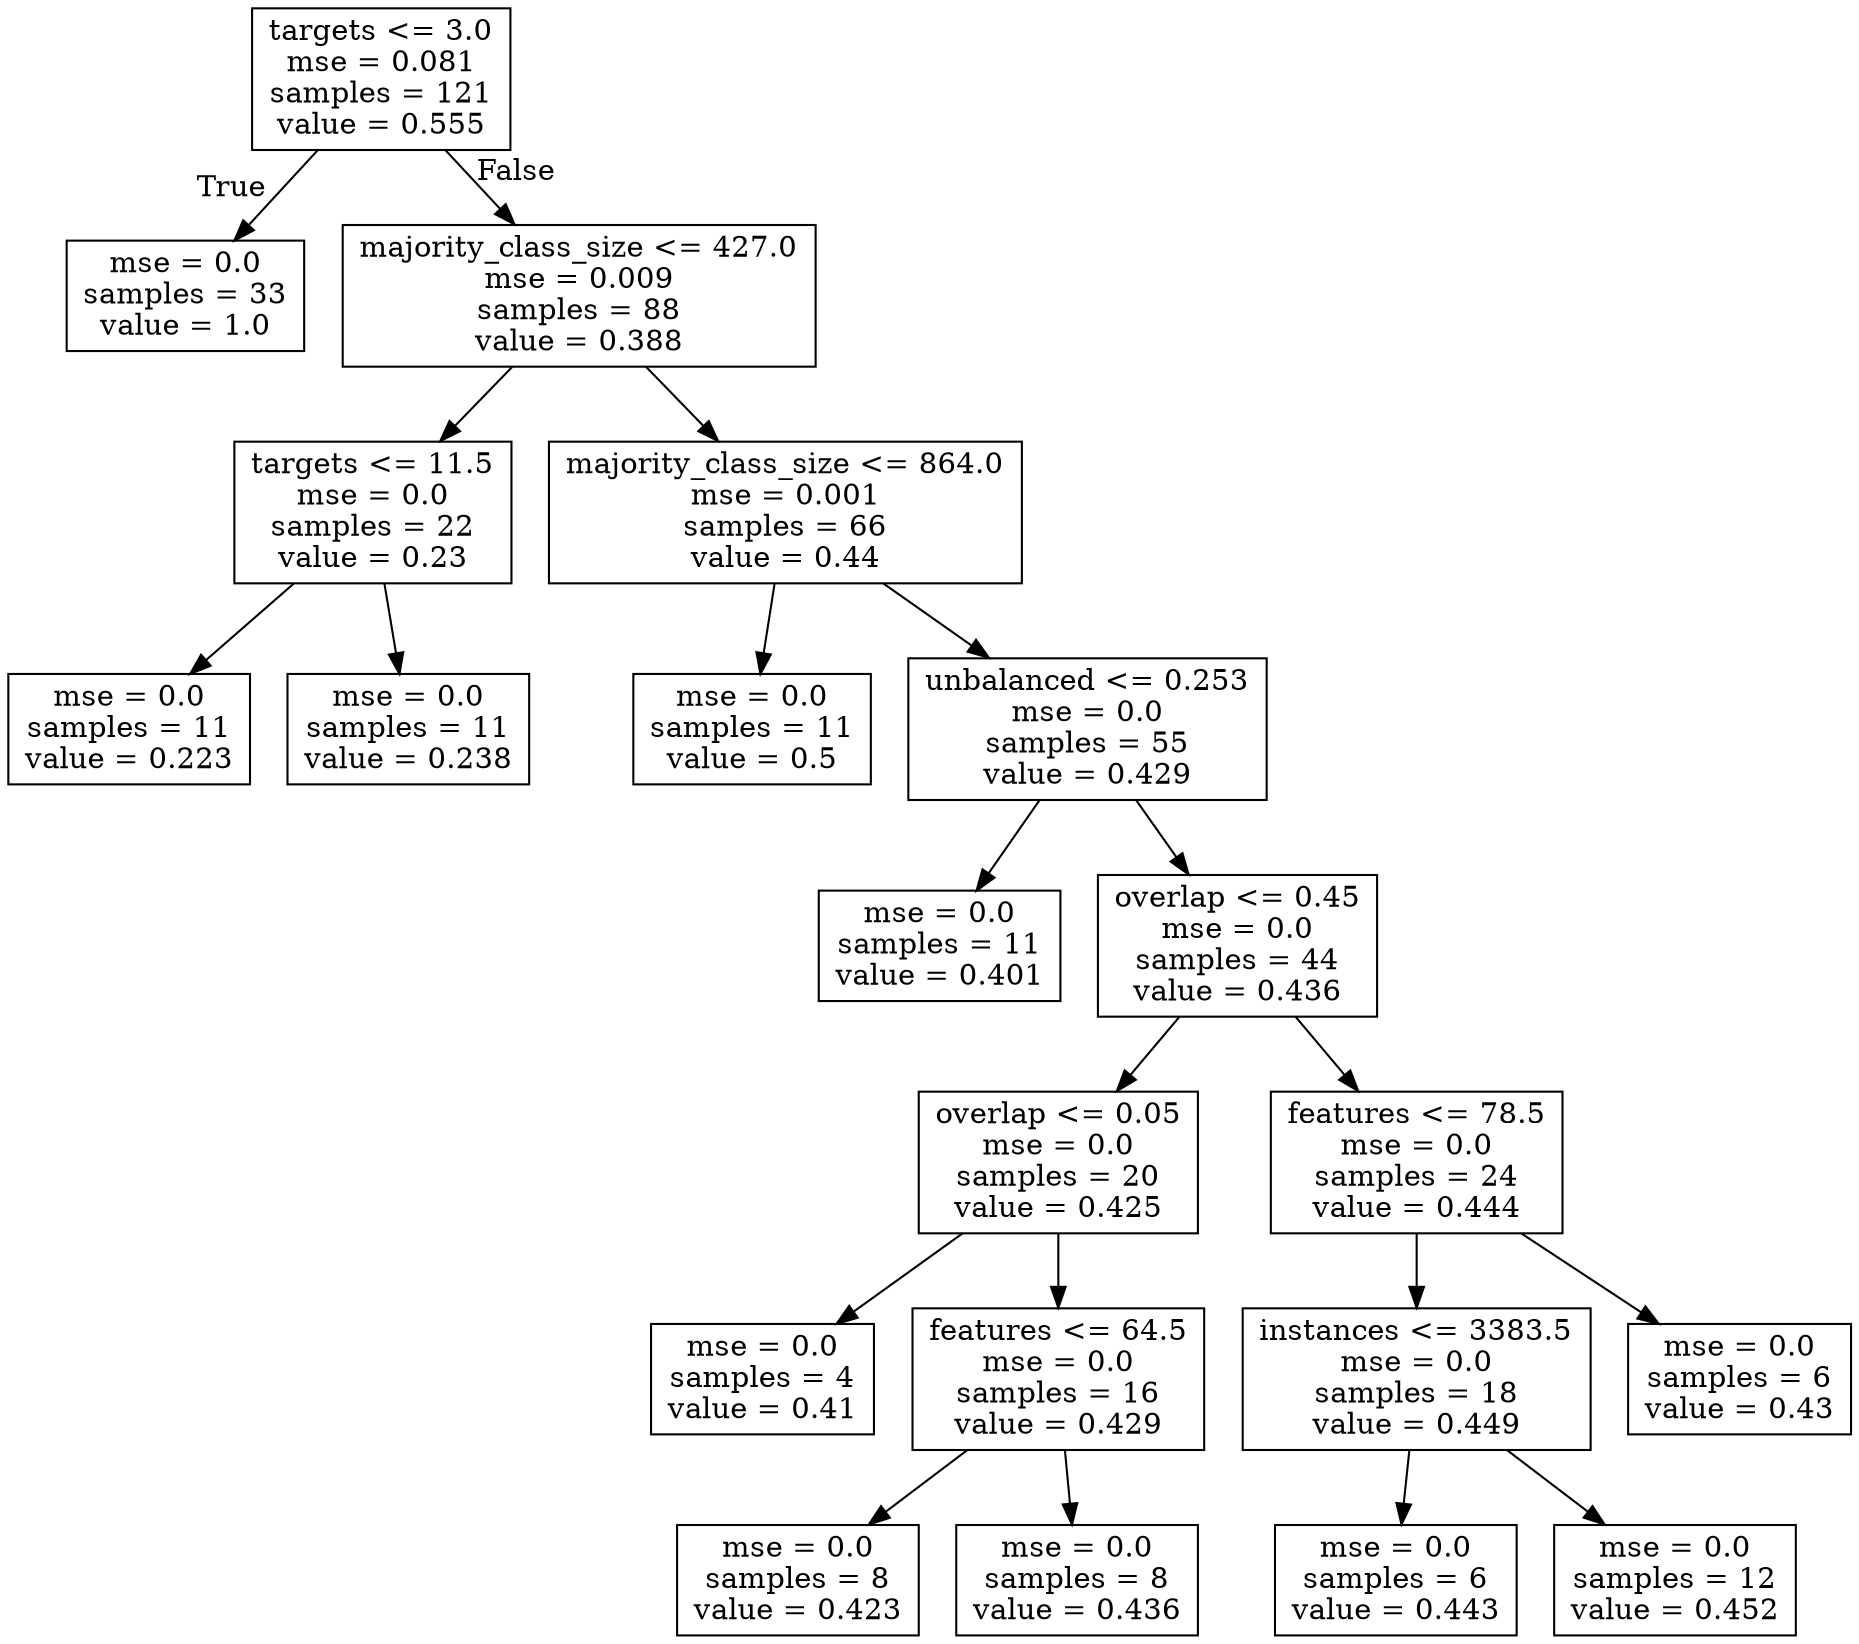 digraph Tree {
node [shape=box] ;
0 [label="targets <= 3.0\nmse = 0.081\nsamples = 121\nvalue = 0.555"] ;
1 [label="mse = 0.0\nsamples = 33\nvalue = 1.0"] ;
0 -> 1 [labeldistance=2.5, labelangle=45, headlabel="True"] ;
2 [label="majority_class_size <= 427.0\nmse = 0.009\nsamples = 88\nvalue = 0.388"] ;
0 -> 2 [labeldistance=2.5, labelangle=-45, headlabel="False"] ;
3 [label="targets <= 11.5\nmse = 0.0\nsamples = 22\nvalue = 0.23"] ;
2 -> 3 ;
4 [label="mse = 0.0\nsamples = 11\nvalue = 0.223"] ;
3 -> 4 ;
5 [label="mse = 0.0\nsamples = 11\nvalue = 0.238"] ;
3 -> 5 ;
6 [label="majority_class_size <= 864.0\nmse = 0.001\nsamples = 66\nvalue = 0.44"] ;
2 -> 6 ;
7 [label="mse = 0.0\nsamples = 11\nvalue = 0.5"] ;
6 -> 7 ;
8 [label="unbalanced <= 0.253\nmse = 0.0\nsamples = 55\nvalue = 0.429"] ;
6 -> 8 ;
9 [label="mse = 0.0\nsamples = 11\nvalue = 0.401"] ;
8 -> 9 ;
10 [label="overlap <= 0.45\nmse = 0.0\nsamples = 44\nvalue = 0.436"] ;
8 -> 10 ;
11 [label="overlap <= 0.05\nmse = 0.0\nsamples = 20\nvalue = 0.425"] ;
10 -> 11 ;
12 [label="mse = 0.0\nsamples = 4\nvalue = 0.41"] ;
11 -> 12 ;
13 [label="features <= 64.5\nmse = 0.0\nsamples = 16\nvalue = 0.429"] ;
11 -> 13 ;
14 [label="mse = 0.0\nsamples = 8\nvalue = 0.423"] ;
13 -> 14 ;
15 [label="mse = 0.0\nsamples = 8\nvalue = 0.436"] ;
13 -> 15 ;
16 [label="features <= 78.5\nmse = 0.0\nsamples = 24\nvalue = 0.444"] ;
10 -> 16 ;
17 [label="instances <= 3383.5\nmse = 0.0\nsamples = 18\nvalue = 0.449"] ;
16 -> 17 ;
18 [label="mse = 0.0\nsamples = 6\nvalue = 0.443"] ;
17 -> 18 ;
19 [label="mse = 0.0\nsamples = 12\nvalue = 0.452"] ;
17 -> 19 ;
20 [label="mse = 0.0\nsamples = 6\nvalue = 0.43"] ;
16 -> 20 ;
}